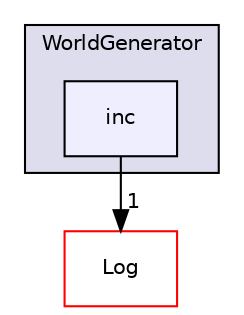 digraph "C:/Users/Marco/Workspace/GitHub/ORBS/Project-O.R.B.S/prj/WorldGenerator/inc" {
  compound=true
  node [ fontsize="10", fontname="Helvetica"];
  edge [ labelfontsize="10", labelfontname="Helvetica"];
  subgraph clusterdir_970bd597d3881ddc8d467dcb04fcd401 {
    graph [ bgcolor="#ddddee", pencolor="black", label="WorldGenerator" fontname="Helvetica", fontsize="10", URL="dir_970bd597d3881ddc8d467dcb04fcd401.html"]
  dir_599ccd2ceaa14cb4cb5040790af74fb4 [shape=box, label="inc", style="filled", fillcolor="#eeeeff", pencolor="black", URL="dir_599ccd2ceaa14cb4cb5040790af74fb4.html"];
  }
  dir_da74a047192740920ae74e150cd1d7b0 [shape=box label="Log" fillcolor="white" style="filled" color="red" URL="dir_da74a047192740920ae74e150cd1d7b0.html"];
  dir_599ccd2ceaa14cb4cb5040790af74fb4->dir_da74a047192740920ae74e150cd1d7b0 [headlabel="1", labeldistance=1.5 headhref="dir_000008_000001.html"];
}
